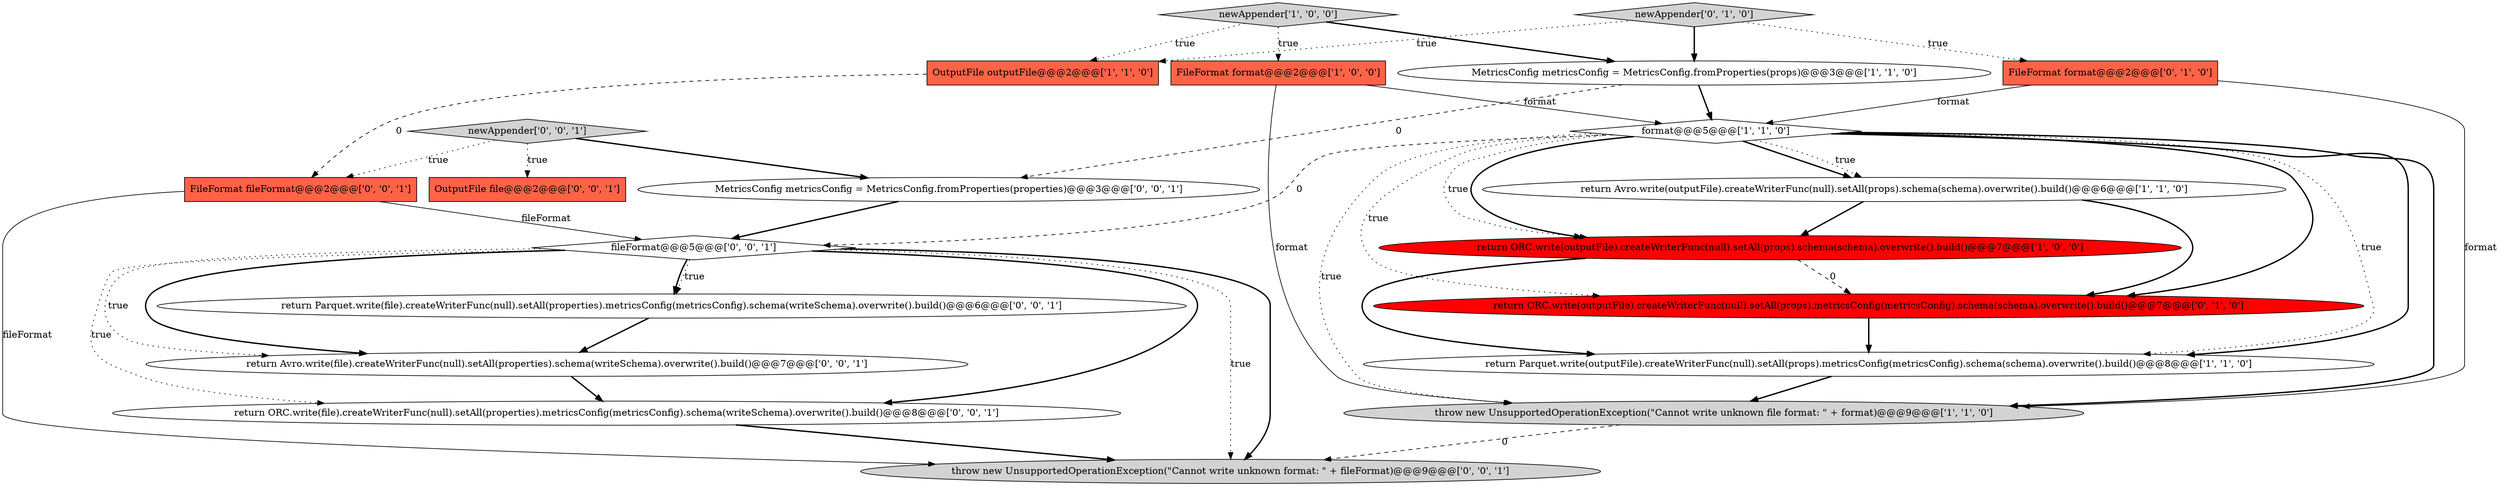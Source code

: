 digraph {
13 [style = filled, label = "FileFormat fileFormat@@@2@@@['0', '0', '1']", fillcolor = tomato, shape = box image = "AAA0AAABBB3BBB"];
18 [style = filled, label = "newAppender['0', '0', '1']", fillcolor = lightgray, shape = diamond image = "AAA0AAABBB3BBB"];
15 [style = filled, label = "throw new UnsupportedOperationException(\"Cannot write unknown format: \" + fileFormat)@@@9@@@['0', '0', '1']", fillcolor = lightgray, shape = ellipse image = "AAA0AAABBB3BBB"];
8 [style = filled, label = "MetricsConfig metricsConfig = MetricsConfig.fromProperties(props)@@@3@@@['1', '1', '0']", fillcolor = white, shape = ellipse image = "AAA0AAABBB1BBB"];
12 [style = filled, label = "OutputFile file@@@2@@@['0', '0', '1']", fillcolor = tomato, shape = box image = "AAA0AAABBB3BBB"];
14 [style = filled, label = "fileFormat@@@5@@@['0', '0', '1']", fillcolor = white, shape = diamond image = "AAA0AAABBB3BBB"];
20 [style = filled, label = "return Avro.write(file).createWriterFunc(null).setAll(properties).schema(writeSchema).overwrite().build()@@@7@@@['0', '0', '1']", fillcolor = white, shape = ellipse image = "AAA0AAABBB3BBB"];
5 [style = filled, label = "return Parquet.write(outputFile).createWriterFunc(null).setAll(props).metricsConfig(metricsConfig).schema(schema).overwrite().build()@@@8@@@['1', '1', '0']", fillcolor = white, shape = ellipse image = "AAA0AAABBB1BBB"];
9 [style = filled, label = "FileFormat format@@@2@@@['0', '1', '0']", fillcolor = tomato, shape = box image = "AAA0AAABBB2BBB"];
3 [style = filled, label = "return ORC.write(outputFile).createWriterFunc(null).setAll(props).schema(schema).overwrite().build()@@@7@@@['1', '0', '0']", fillcolor = red, shape = ellipse image = "AAA1AAABBB1BBB"];
19 [style = filled, label = "MetricsConfig metricsConfig = MetricsConfig.fromProperties(properties)@@@3@@@['0', '0', '1']", fillcolor = white, shape = ellipse image = "AAA0AAABBB3BBB"];
11 [style = filled, label = "newAppender['0', '1', '0']", fillcolor = lightgray, shape = diamond image = "AAA0AAABBB2BBB"];
2 [style = filled, label = "throw new UnsupportedOperationException(\"Cannot write unknown file format: \" + format)@@@9@@@['1', '1', '0']", fillcolor = lightgray, shape = ellipse image = "AAA0AAABBB1BBB"];
6 [style = filled, label = "OutputFile outputFile@@@2@@@['1', '1', '0']", fillcolor = tomato, shape = box image = "AAA0AAABBB1BBB"];
1 [style = filled, label = "newAppender['1', '0', '0']", fillcolor = lightgray, shape = diamond image = "AAA0AAABBB1BBB"];
10 [style = filled, label = "return ORC.write(outputFile).createWriterFunc(null).setAll(props).metricsConfig(metricsConfig).schema(schema).overwrite().build()@@@7@@@['0', '1', '0']", fillcolor = red, shape = ellipse image = "AAA1AAABBB2BBB"];
4 [style = filled, label = "FileFormat format@@@2@@@['1', '0', '0']", fillcolor = tomato, shape = box image = "AAA0AAABBB1BBB"];
17 [style = filled, label = "return ORC.write(file).createWriterFunc(null).setAll(properties).metricsConfig(metricsConfig).schema(writeSchema).overwrite().build()@@@8@@@['0', '0', '1']", fillcolor = white, shape = ellipse image = "AAA0AAABBB3BBB"];
16 [style = filled, label = "return Parquet.write(file).createWriterFunc(null).setAll(properties).metricsConfig(metricsConfig).schema(writeSchema).overwrite().build()@@@6@@@['0', '0', '1']", fillcolor = white, shape = ellipse image = "AAA0AAABBB3BBB"];
0 [style = filled, label = "format@@@5@@@['1', '1', '0']", fillcolor = white, shape = diamond image = "AAA0AAABBB1BBB"];
7 [style = filled, label = "return Avro.write(outputFile).createWriterFunc(null).setAll(props).schema(schema).overwrite().build()@@@6@@@['1', '1', '0']", fillcolor = white, shape = ellipse image = "AAA0AAABBB1BBB"];
0->3 [style = bold, label=""];
14->16 [style = bold, label=""];
8->19 [style = dashed, label="0"];
20->17 [style = bold, label=""];
1->8 [style = bold, label=""];
0->5 [style = dotted, label="true"];
0->10 [style = dotted, label="true"];
7->10 [style = bold, label=""];
0->2 [style = bold, label=""];
18->19 [style = bold, label=""];
14->17 [style = bold, label=""];
11->9 [style = dotted, label="true"];
1->4 [style = dotted, label="true"];
9->0 [style = solid, label="format"];
9->2 [style = solid, label="format"];
4->2 [style = solid, label="format"];
7->3 [style = bold, label=""];
4->0 [style = solid, label="format"];
0->7 [style = bold, label=""];
2->15 [style = dashed, label="0"];
8->0 [style = bold, label=""];
14->16 [style = dotted, label="true"];
14->20 [style = dotted, label="true"];
14->17 [style = dotted, label="true"];
0->14 [style = dashed, label="0"];
14->15 [style = dotted, label="true"];
5->2 [style = bold, label=""];
3->5 [style = bold, label=""];
0->10 [style = bold, label=""];
18->12 [style = dotted, label="true"];
10->5 [style = bold, label=""];
19->14 [style = bold, label=""];
6->13 [style = dashed, label="0"];
11->6 [style = dotted, label="true"];
14->20 [style = bold, label=""];
17->15 [style = bold, label=""];
11->8 [style = bold, label=""];
1->6 [style = dotted, label="true"];
14->15 [style = bold, label=""];
3->10 [style = dashed, label="0"];
0->3 [style = dotted, label="true"];
0->7 [style = dotted, label="true"];
0->2 [style = dotted, label="true"];
16->20 [style = bold, label=""];
13->15 [style = solid, label="fileFormat"];
13->14 [style = solid, label="fileFormat"];
0->5 [style = bold, label=""];
18->13 [style = dotted, label="true"];
}
